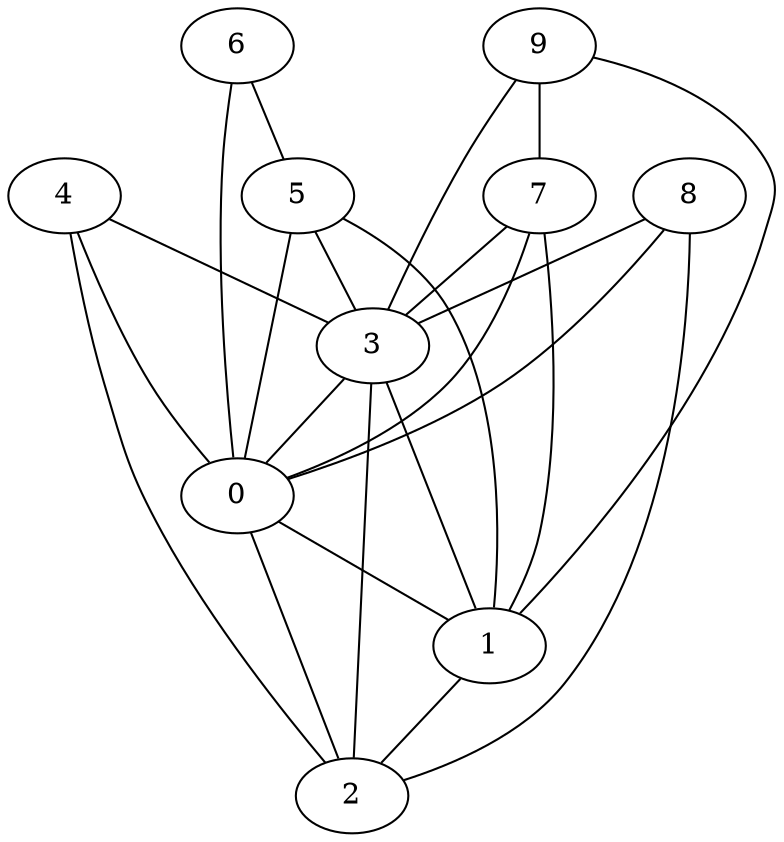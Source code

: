 graph {
    0 [ label = "0" ]
    1 [ label = "1" ]
    2 [ label = "2" ]
    3 [ label = "3" ]
    4 [ label = "4" ]
    5 [ label = "5" ]
    6 [ label = "6" ]
    7 [ label = "7" ]
    8 [ label = "8" ]
    9 [ label = "9" ]
    0 -- 1 [ ]
    0 -- 2 [ ]
    1 -- 2 [ ]
    3 -- 0 [ ]
    3 -- 1 [ ]
    3 -- 2 [ ]
    4 -- 0 [ ]
    4 -- 2 [ ]
    4 -- 3 [ ]
    5 -- 0 [ ]
    5 -- 1 [ ]
    5 -- 3 [ ]
    6 -- 0 [ ]
    9 -- 7 [ ]
    6 -- 5 [ ]
    7 -- 0 [ ]
    7 -- 1 [ ]
    7 -- 3 [ ]
    8 -- 0 [ ]
    8 -- 2 [ ]
    8 -- 3 [ ]
    9 -- 1 [ ]
    9 -- 3 [ ]
}
